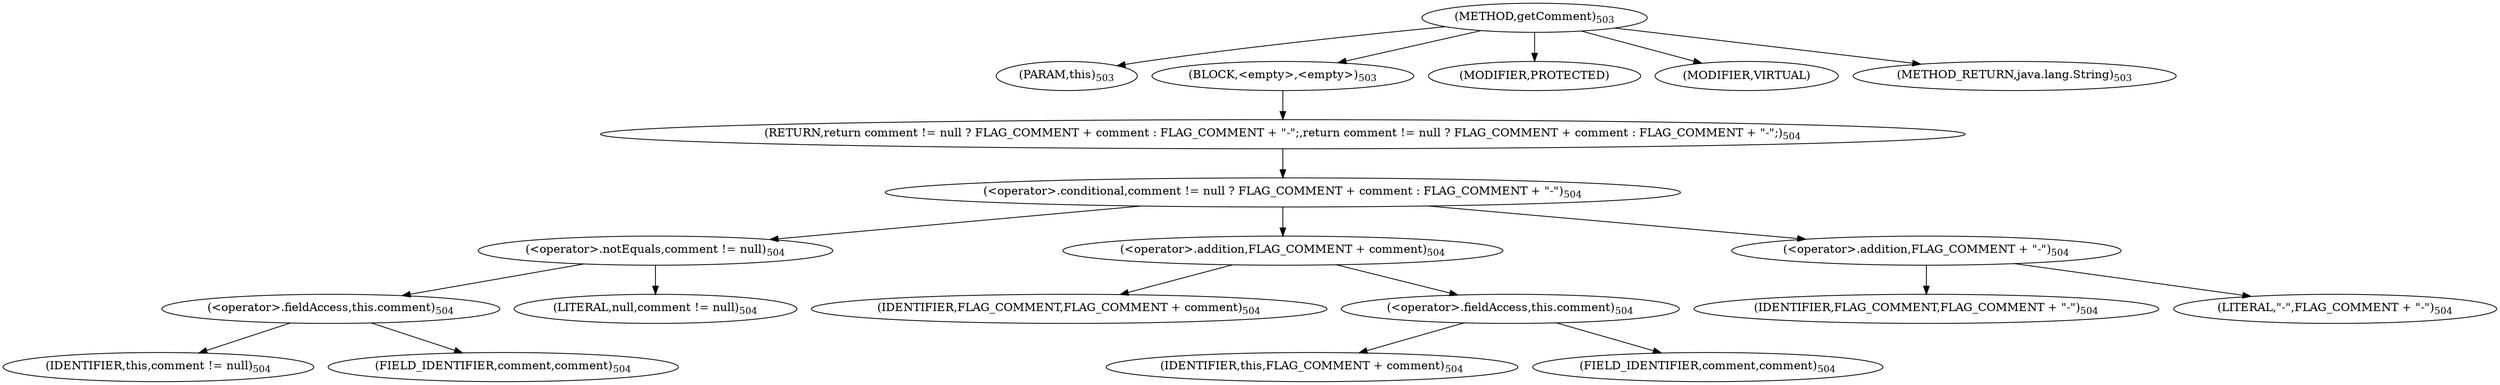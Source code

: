 digraph "getComment" {  
"897" [label = <(METHOD,getComment)<SUB>503</SUB>> ]
"898" [label = <(PARAM,this)<SUB>503</SUB>> ]
"899" [label = <(BLOCK,&lt;empty&gt;,&lt;empty&gt;)<SUB>503</SUB>> ]
"900" [label = <(RETURN,return comment != null ? FLAG_COMMENT + comment : FLAG_COMMENT + &quot;-&quot;;,return comment != null ? FLAG_COMMENT + comment : FLAG_COMMENT + &quot;-&quot;;)<SUB>504</SUB>> ]
"901" [label = <(&lt;operator&gt;.conditional,comment != null ? FLAG_COMMENT + comment : FLAG_COMMENT + &quot;-&quot;)<SUB>504</SUB>> ]
"902" [label = <(&lt;operator&gt;.notEquals,comment != null)<SUB>504</SUB>> ]
"903" [label = <(&lt;operator&gt;.fieldAccess,this.comment)<SUB>504</SUB>> ]
"904" [label = <(IDENTIFIER,this,comment != null)<SUB>504</SUB>> ]
"905" [label = <(FIELD_IDENTIFIER,comment,comment)<SUB>504</SUB>> ]
"906" [label = <(LITERAL,null,comment != null)<SUB>504</SUB>> ]
"907" [label = <(&lt;operator&gt;.addition,FLAG_COMMENT + comment)<SUB>504</SUB>> ]
"908" [label = <(IDENTIFIER,FLAG_COMMENT,FLAG_COMMENT + comment)<SUB>504</SUB>> ]
"909" [label = <(&lt;operator&gt;.fieldAccess,this.comment)<SUB>504</SUB>> ]
"910" [label = <(IDENTIFIER,this,FLAG_COMMENT + comment)<SUB>504</SUB>> ]
"911" [label = <(FIELD_IDENTIFIER,comment,comment)<SUB>504</SUB>> ]
"912" [label = <(&lt;operator&gt;.addition,FLAG_COMMENT + &quot;-&quot;)<SUB>504</SUB>> ]
"913" [label = <(IDENTIFIER,FLAG_COMMENT,FLAG_COMMENT + &quot;-&quot;)<SUB>504</SUB>> ]
"914" [label = <(LITERAL,&quot;-&quot;,FLAG_COMMENT + &quot;-&quot;)<SUB>504</SUB>> ]
"915" [label = <(MODIFIER,PROTECTED)> ]
"916" [label = <(MODIFIER,VIRTUAL)> ]
"917" [label = <(METHOD_RETURN,java.lang.String)<SUB>503</SUB>> ]
  "897" -> "898" 
  "897" -> "899" 
  "897" -> "915" 
  "897" -> "916" 
  "897" -> "917" 
  "899" -> "900" 
  "900" -> "901" 
  "901" -> "902" 
  "901" -> "907" 
  "901" -> "912" 
  "902" -> "903" 
  "902" -> "906" 
  "903" -> "904" 
  "903" -> "905" 
  "907" -> "908" 
  "907" -> "909" 
  "909" -> "910" 
  "909" -> "911" 
  "912" -> "913" 
  "912" -> "914" 
}
